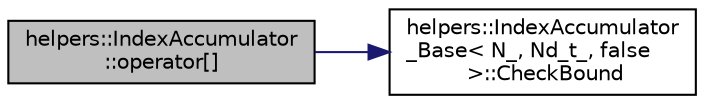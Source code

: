 digraph "helpers::IndexAccumulator::operator[]"
{
 // LATEX_PDF_SIZE
  edge [fontname="Helvetica",fontsize="10",labelfontname="Helvetica",labelfontsize="10"];
  node [fontname="Helvetica",fontsize="10",shape=record];
  rankdir="LR";
  Node1 [label="helpers::IndexAccumulator\l::operator[]",height=0.2,width=0.4,color="black", fillcolor="grey75", style="filled", fontcolor="black",tooltip="Read one more index, const version."];
  Node1 -> Node2 [color="midnightblue",fontsize="10",style="solid",fontname="Helvetica"];
  Node2 [label="helpers::IndexAccumulator\l_Base\< N_, Nd_t_, false\l \>::CheckBound",height=0.2,width=0.4,color="black", fillcolor="white", style="filled",URL="$classhelpers_1_1IndexAccumulator__Base.html#a28d9fe090295b2cb30c64e5acb666ffd",tooltip=" "];
}
